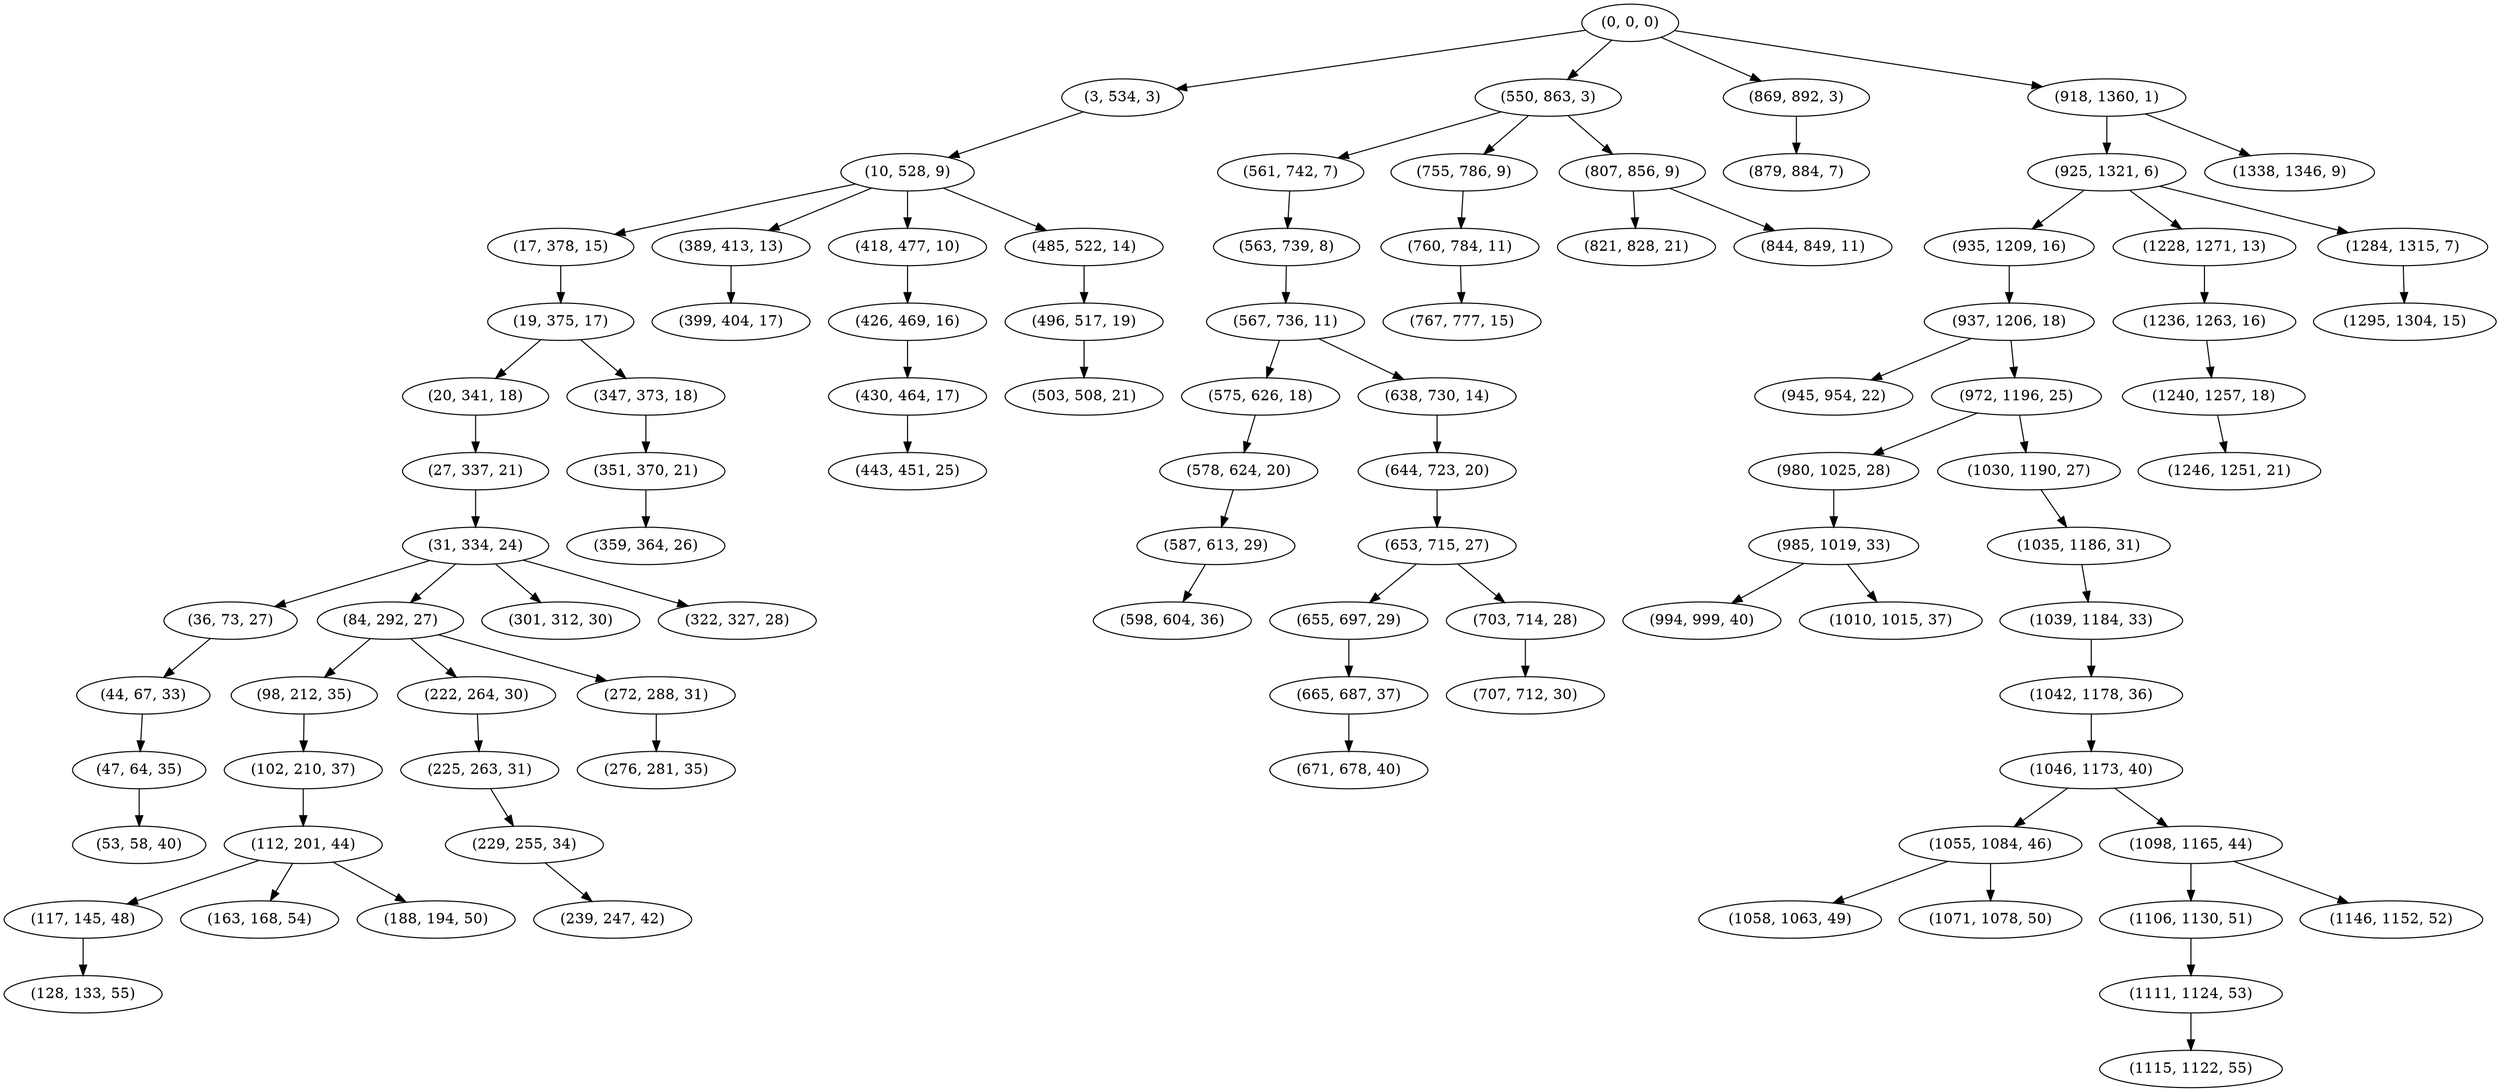 digraph tree {
    "(0, 0, 0)";
    "(3, 534, 3)";
    "(10, 528, 9)";
    "(17, 378, 15)";
    "(19, 375, 17)";
    "(20, 341, 18)";
    "(27, 337, 21)";
    "(31, 334, 24)";
    "(36, 73, 27)";
    "(44, 67, 33)";
    "(47, 64, 35)";
    "(53, 58, 40)";
    "(84, 292, 27)";
    "(98, 212, 35)";
    "(102, 210, 37)";
    "(112, 201, 44)";
    "(117, 145, 48)";
    "(128, 133, 55)";
    "(163, 168, 54)";
    "(188, 194, 50)";
    "(222, 264, 30)";
    "(225, 263, 31)";
    "(229, 255, 34)";
    "(239, 247, 42)";
    "(272, 288, 31)";
    "(276, 281, 35)";
    "(301, 312, 30)";
    "(322, 327, 28)";
    "(347, 373, 18)";
    "(351, 370, 21)";
    "(359, 364, 26)";
    "(389, 413, 13)";
    "(399, 404, 17)";
    "(418, 477, 10)";
    "(426, 469, 16)";
    "(430, 464, 17)";
    "(443, 451, 25)";
    "(485, 522, 14)";
    "(496, 517, 19)";
    "(503, 508, 21)";
    "(550, 863, 3)";
    "(561, 742, 7)";
    "(563, 739, 8)";
    "(567, 736, 11)";
    "(575, 626, 18)";
    "(578, 624, 20)";
    "(587, 613, 29)";
    "(598, 604, 36)";
    "(638, 730, 14)";
    "(644, 723, 20)";
    "(653, 715, 27)";
    "(655, 697, 29)";
    "(665, 687, 37)";
    "(671, 678, 40)";
    "(703, 714, 28)";
    "(707, 712, 30)";
    "(755, 786, 9)";
    "(760, 784, 11)";
    "(767, 777, 15)";
    "(807, 856, 9)";
    "(821, 828, 21)";
    "(844, 849, 11)";
    "(869, 892, 3)";
    "(879, 884, 7)";
    "(918, 1360, 1)";
    "(925, 1321, 6)";
    "(935, 1209, 16)";
    "(937, 1206, 18)";
    "(945, 954, 22)";
    "(972, 1196, 25)";
    "(980, 1025, 28)";
    "(985, 1019, 33)";
    "(994, 999, 40)";
    "(1010, 1015, 37)";
    "(1030, 1190, 27)";
    "(1035, 1186, 31)";
    "(1039, 1184, 33)";
    "(1042, 1178, 36)";
    "(1046, 1173, 40)";
    "(1055, 1084, 46)";
    "(1058, 1063, 49)";
    "(1071, 1078, 50)";
    "(1098, 1165, 44)";
    "(1106, 1130, 51)";
    "(1111, 1124, 53)";
    "(1115, 1122, 55)";
    "(1146, 1152, 52)";
    "(1228, 1271, 13)";
    "(1236, 1263, 16)";
    "(1240, 1257, 18)";
    "(1246, 1251, 21)";
    "(1284, 1315, 7)";
    "(1295, 1304, 15)";
    "(1338, 1346, 9)";
    "(0, 0, 0)" -> "(3, 534, 3)";
    "(0, 0, 0)" -> "(550, 863, 3)";
    "(0, 0, 0)" -> "(869, 892, 3)";
    "(0, 0, 0)" -> "(918, 1360, 1)";
    "(3, 534, 3)" -> "(10, 528, 9)";
    "(10, 528, 9)" -> "(17, 378, 15)";
    "(10, 528, 9)" -> "(389, 413, 13)";
    "(10, 528, 9)" -> "(418, 477, 10)";
    "(10, 528, 9)" -> "(485, 522, 14)";
    "(17, 378, 15)" -> "(19, 375, 17)";
    "(19, 375, 17)" -> "(20, 341, 18)";
    "(19, 375, 17)" -> "(347, 373, 18)";
    "(20, 341, 18)" -> "(27, 337, 21)";
    "(27, 337, 21)" -> "(31, 334, 24)";
    "(31, 334, 24)" -> "(36, 73, 27)";
    "(31, 334, 24)" -> "(84, 292, 27)";
    "(31, 334, 24)" -> "(301, 312, 30)";
    "(31, 334, 24)" -> "(322, 327, 28)";
    "(36, 73, 27)" -> "(44, 67, 33)";
    "(44, 67, 33)" -> "(47, 64, 35)";
    "(47, 64, 35)" -> "(53, 58, 40)";
    "(84, 292, 27)" -> "(98, 212, 35)";
    "(84, 292, 27)" -> "(222, 264, 30)";
    "(84, 292, 27)" -> "(272, 288, 31)";
    "(98, 212, 35)" -> "(102, 210, 37)";
    "(102, 210, 37)" -> "(112, 201, 44)";
    "(112, 201, 44)" -> "(117, 145, 48)";
    "(112, 201, 44)" -> "(163, 168, 54)";
    "(112, 201, 44)" -> "(188, 194, 50)";
    "(117, 145, 48)" -> "(128, 133, 55)";
    "(222, 264, 30)" -> "(225, 263, 31)";
    "(225, 263, 31)" -> "(229, 255, 34)";
    "(229, 255, 34)" -> "(239, 247, 42)";
    "(272, 288, 31)" -> "(276, 281, 35)";
    "(347, 373, 18)" -> "(351, 370, 21)";
    "(351, 370, 21)" -> "(359, 364, 26)";
    "(389, 413, 13)" -> "(399, 404, 17)";
    "(418, 477, 10)" -> "(426, 469, 16)";
    "(426, 469, 16)" -> "(430, 464, 17)";
    "(430, 464, 17)" -> "(443, 451, 25)";
    "(485, 522, 14)" -> "(496, 517, 19)";
    "(496, 517, 19)" -> "(503, 508, 21)";
    "(550, 863, 3)" -> "(561, 742, 7)";
    "(550, 863, 3)" -> "(755, 786, 9)";
    "(550, 863, 3)" -> "(807, 856, 9)";
    "(561, 742, 7)" -> "(563, 739, 8)";
    "(563, 739, 8)" -> "(567, 736, 11)";
    "(567, 736, 11)" -> "(575, 626, 18)";
    "(567, 736, 11)" -> "(638, 730, 14)";
    "(575, 626, 18)" -> "(578, 624, 20)";
    "(578, 624, 20)" -> "(587, 613, 29)";
    "(587, 613, 29)" -> "(598, 604, 36)";
    "(638, 730, 14)" -> "(644, 723, 20)";
    "(644, 723, 20)" -> "(653, 715, 27)";
    "(653, 715, 27)" -> "(655, 697, 29)";
    "(653, 715, 27)" -> "(703, 714, 28)";
    "(655, 697, 29)" -> "(665, 687, 37)";
    "(665, 687, 37)" -> "(671, 678, 40)";
    "(703, 714, 28)" -> "(707, 712, 30)";
    "(755, 786, 9)" -> "(760, 784, 11)";
    "(760, 784, 11)" -> "(767, 777, 15)";
    "(807, 856, 9)" -> "(821, 828, 21)";
    "(807, 856, 9)" -> "(844, 849, 11)";
    "(869, 892, 3)" -> "(879, 884, 7)";
    "(918, 1360, 1)" -> "(925, 1321, 6)";
    "(918, 1360, 1)" -> "(1338, 1346, 9)";
    "(925, 1321, 6)" -> "(935, 1209, 16)";
    "(925, 1321, 6)" -> "(1228, 1271, 13)";
    "(925, 1321, 6)" -> "(1284, 1315, 7)";
    "(935, 1209, 16)" -> "(937, 1206, 18)";
    "(937, 1206, 18)" -> "(945, 954, 22)";
    "(937, 1206, 18)" -> "(972, 1196, 25)";
    "(972, 1196, 25)" -> "(980, 1025, 28)";
    "(972, 1196, 25)" -> "(1030, 1190, 27)";
    "(980, 1025, 28)" -> "(985, 1019, 33)";
    "(985, 1019, 33)" -> "(994, 999, 40)";
    "(985, 1019, 33)" -> "(1010, 1015, 37)";
    "(1030, 1190, 27)" -> "(1035, 1186, 31)";
    "(1035, 1186, 31)" -> "(1039, 1184, 33)";
    "(1039, 1184, 33)" -> "(1042, 1178, 36)";
    "(1042, 1178, 36)" -> "(1046, 1173, 40)";
    "(1046, 1173, 40)" -> "(1055, 1084, 46)";
    "(1046, 1173, 40)" -> "(1098, 1165, 44)";
    "(1055, 1084, 46)" -> "(1058, 1063, 49)";
    "(1055, 1084, 46)" -> "(1071, 1078, 50)";
    "(1098, 1165, 44)" -> "(1106, 1130, 51)";
    "(1098, 1165, 44)" -> "(1146, 1152, 52)";
    "(1106, 1130, 51)" -> "(1111, 1124, 53)";
    "(1111, 1124, 53)" -> "(1115, 1122, 55)";
    "(1228, 1271, 13)" -> "(1236, 1263, 16)";
    "(1236, 1263, 16)" -> "(1240, 1257, 18)";
    "(1240, 1257, 18)" -> "(1246, 1251, 21)";
    "(1284, 1315, 7)" -> "(1295, 1304, 15)";
}
